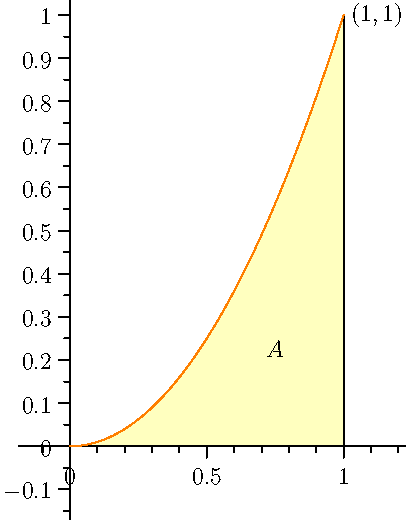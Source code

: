 import graph;
size(200,260,IgnoreAspect);

real f(real x) { return x^2; }

path p = graph(f,0,1);
path q = (0,0)--p--(1,0)--cycle;
filldraw(q,paleyellow);
draw(q,black);
draw(p,orange);

label("$(1,1)$",(1,1),E);

label("$A$",(0.75,f(0.75)*0.4));

arrow("$x_{4}$",(1,0),S,invisible);

xaxis(RightTicks);
yaxis(LeftTicks);

